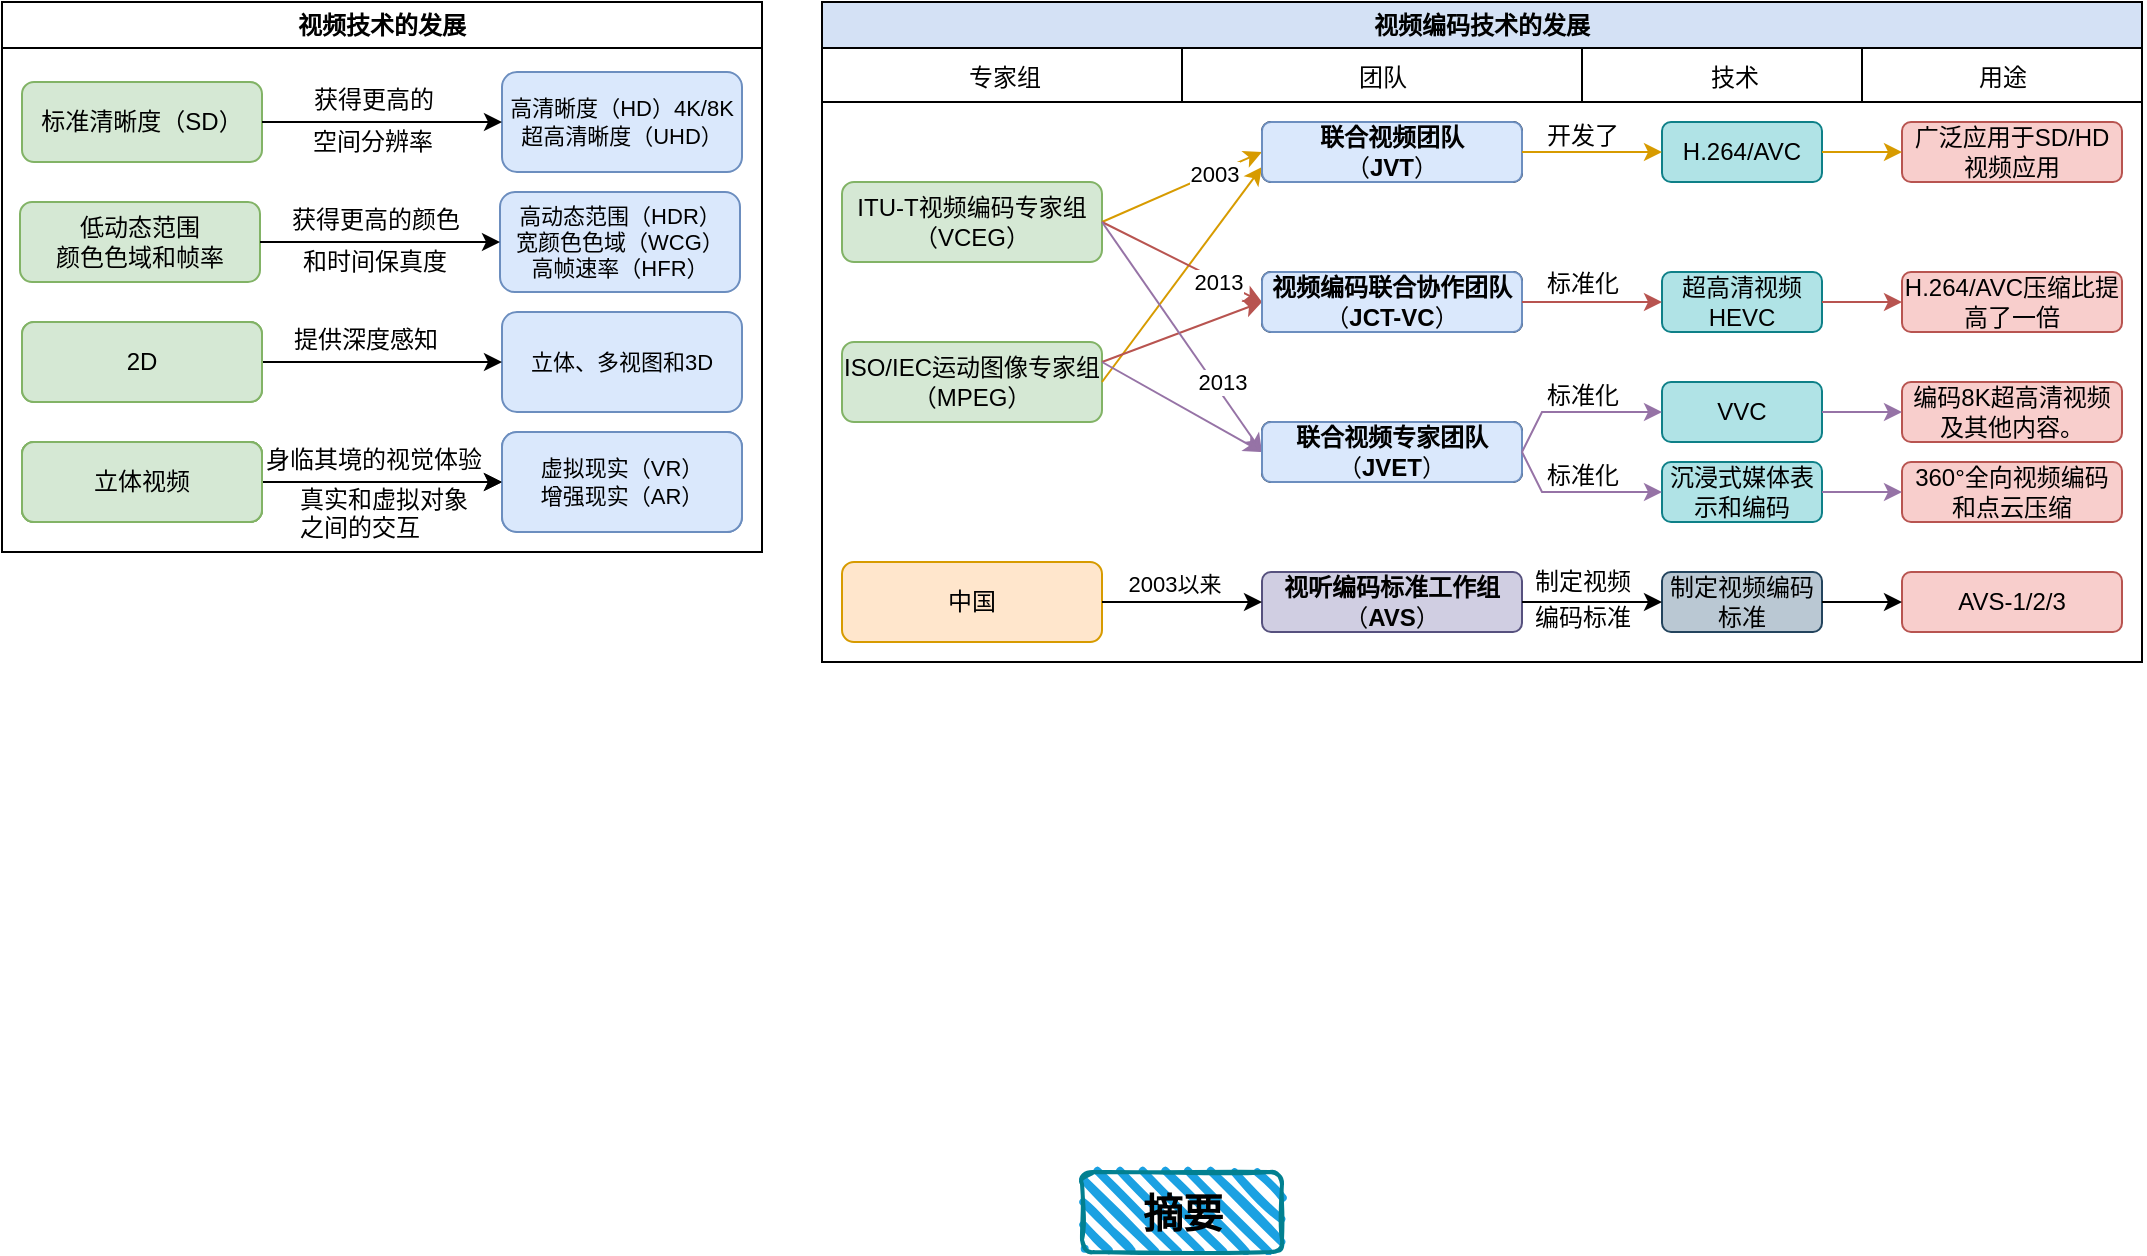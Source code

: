 <mxfile version="21.3.2" type="github">
  <diagram id="prtHgNgQTEPvFCAcTncT" name="Page-1">
    <mxGraphModel dx="1366" dy="686" grid="1" gridSize="10" guides="1" tooltips="1" connect="1" arrows="1" fold="1" page="1" pageScale="1" pageWidth="827" pageHeight="1169" math="0" shadow="0">
      <root>
        <mxCell id="0" />
        <mxCell id="1" parent="0" />
        <mxCell id="baFeBOjSdmcQ-kn_FKqw-48" value="" style="group" vertex="1" connectable="0" parent="1">
          <mxGeometry width="380" height="275" as="geometry" />
        </mxCell>
        <mxCell id="baFeBOjSdmcQ-kn_FKqw-1" value="&lt;div data-docx-has-block-data=&quot;false&quot; data-page-id=&quot;ZyfDdDNA1oiCd8xGL1PcbjAHnAd&quot;&gt;&lt;div class=&quot;old-record-id-doxcnUQFLZUZGxBsSNBJRR1kxmh&quot; style=&quot;&quot;&gt;标准清晰度（SD）&lt;/div&gt;&lt;/div&gt;" style="rounded=1;whiteSpace=wrap;html=1;fillColor=#d5e8d4;strokeColor=#82b366;" vertex="1" parent="baFeBOjSdmcQ-kn_FKqw-48">
          <mxGeometry x="10" y="40" width="120" height="40" as="geometry" />
        </mxCell>
        <mxCell id="baFeBOjSdmcQ-kn_FKqw-3" value="&lt;div data-docx-has-block-data=&quot;false&quot; data-page-id=&quot;ZyfDdDNA1oiCd8xGL1PcbjAHnAd&quot;&gt;&lt;div class=&quot;old-record-id-doxcnUQFLZUZGxBsSNBJRR1kxmh&quot; style=&quot;&quot;&gt;&lt;div style=&quot;font-size: 11px;&quot; data-docx-has-block-data=&quot;false&quot; data-page-id=&quot;ZyfDdDNA1oiCd8xGL1PcbjAHnAd&quot;&gt;&lt;div class=&quot;old-record-id-doxcnUQFLZUZGxBsSNBJRR1kxmh&quot; style=&quot;font-size: 11px;&quot;&gt;&lt;span style=&quot;font-size: 11px;&quot;&gt;高清晰度&lt;/span&gt;（&lt;span style=&quot;font-size: 11px;&quot;&gt;HD&lt;/span&gt;）&lt;span style=&quot;background-color: initial; border-color: var(--border-color); font-size: 11px;&quot;&gt;4K/8K超高清晰度&lt;/span&gt;（&lt;span style=&quot;background-color: initial; border-color: var(--border-color); font-size: 11px;&quot;&gt;UHD&lt;/span&gt;&lt;span style=&quot;background-color: initial; font-size: 11px;&quot;&gt;）&lt;/span&gt;&lt;/div&gt;&lt;/div&gt;&lt;/div&gt;&lt;/div&gt;" style="rounded=1;whiteSpace=wrap;html=1;fillColor=#dae8fc;strokeColor=#6c8ebf;" vertex="1" parent="baFeBOjSdmcQ-kn_FKqw-48">
          <mxGeometry x="250" y="35" width="120" height="50" as="geometry" />
        </mxCell>
        <mxCell id="baFeBOjSdmcQ-kn_FKqw-6" value="" style="endArrow=classic;html=1;rounded=0;exitX=1;exitY=0.5;exitDx=0;exitDy=0;entryX=0;entryY=0.5;entryDx=0;entryDy=0;" edge="1" parent="baFeBOjSdmcQ-kn_FKqw-48" source="baFeBOjSdmcQ-kn_FKqw-1" target="baFeBOjSdmcQ-kn_FKqw-3">
          <mxGeometry width="50" height="50" relative="1" as="geometry">
            <mxPoint x="210" y="90" as="sourcePoint" />
            <mxPoint x="260" y="40" as="targetPoint" />
            <Array as="points" />
          </mxGeometry>
        </mxCell>
        <mxCell id="baFeBOjSdmcQ-kn_FKqw-9" value="获得更高的" style="text;whiteSpace=wrap;html=1;" vertex="1" parent="baFeBOjSdmcQ-kn_FKqw-48">
          <mxGeometry x="154" y="35" width="70" height="25" as="geometry" />
        </mxCell>
        <mxCell id="baFeBOjSdmcQ-kn_FKqw-10" value="&lt;div data-docx-has-block-data=&quot;false&quot; data-page-id=&quot;ZyfDdDNA1oiCd8xGL1PcbjAHnAd&quot;&gt;&lt;div class=&quot;old-record-id-doxcnUQFLZUZGxBsSNBJRR1kxmh&quot; style=&quot;&quot;&gt;&lt;div data-docx-has-block-data=&quot;false&quot; data-page-id=&quot;ZyfDdDNA1oiCd8xGL1PcbjAHnAd&quot;&gt;&lt;div class=&quot;old-record-id-doxcnUQFLZUZGxBsSNBJRR1kxmh&quot; style=&quot;&quot;&gt;低动态范围&lt;/div&gt;&lt;div class=&quot;old-record-id-doxcnUQFLZUZGxBsSNBJRR1kxmh&quot; style=&quot;&quot;&gt;颜色色域和帧率&lt;/div&gt;&lt;/div&gt;&lt;/div&gt;&lt;/div&gt;" style="rounded=1;whiteSpace=wrap;html=1;fillColor=#d5e8d4;strokeColor=#82b366;" vertex="1" parent="baFeBOjSdmcQ-kn_FKqw-48">
          <mxGeometry x="9" y="100" width="120" height="40" as="geometry" />
        </mxCell>
        <mxCell id="baFeBOjSdmcQ-kn_FKqw-11" value="&lt;div data-docx-has-block-data=&quot;false&quot; data-page-id=&quot;ZyfDdDNA1oiCd8xGL1PcbjAHnAd&quot;&gt;&lt;div class=&quot;old-record-id-doxcnUQFLZUZGxBsSNBJRR1kxmh&quot; style=&quot;&quot;&gt;&lt;div data-docx-has-block-data=&quot;false&quot; data-page-id=&quot;ZyfDdDNA1oiCd8xGL1PcbjAHnAd&quot;&gt;&lt;div class=&quot;old-record-id-doxcnUQFLZUZGxBsSNBJRR1kxmh&quot; style=&quot;&quot;&gt;2D&lt;/div&gt;&lt;/div&gt;&lt;/div&gt;&lt;/div&gt;" style="rounded=1;whiteSpace=wrap;html=1;fillColor=#d5e8d4;strokeColor=#82b366;" vertex="1" parent="baFeBOjSdmcQ-kn_FKqw-48">
          <mxGeometry x="10" y="160" width="120" height="40" as="geometry" />
        </mxCell>
        <mxCell id="baFeBOjSdmcQ-kn_FKqw-12" value="&lt;div data-docx-has-block-data=&quot;false&quot; data-page-id=&quot;ZyfDdDNA1oiCd8xGL1PcbjAHnAd&quot;&gt;&lt;div class=&quot;old-record-id-doxcnUQFLZUZGxBsSNBJRR1kxmh&quot; style=&quot;&quot;&gt;&lt;div data-docx-has-block-data=&quot;false&quot; data-page-id=&quot;ZyfDdDNA1oiCd8xGL1PcbjAHnAd&quot;&gt;&lt;div class=&quot;old-record-id-doxcnUQFLZUZGxBsSNBJRR1kxmh&quot; style=&quot;&quot;&gt;立体视频&lt;/div&gt;&lt;/div&gt;&lt;/div&gt;&lt;/div&gt;" style="rounded=1;whiteSpace=wrap;html=1;fillColor=#d5e8d4;strokeColor=#82b366;" vertex="1" parent="baFeBOjSdmcQ-kn_FKqw-48">
          <mxGeometry x="10" y="220" width="120" height="40" as="geometry" />
        </mxCell>
        <mxCell id="baFeBOjSdmcQ-kn_FKqw-14" value="&lt;div data-docx-has-block-data=&quot;false&quot; data-page-id=&quot;ZyfDdDNA1oiCd8xGL1PcbjAHnAd&quot;&gt;&lt;div class=&quot;old-record-id-doxcnUQFLZUZGxBsSNBJRR1kxmh&quot; style=&quot;&quot;&gt;&lt;div style=&quot;font-size: 11px;&quot; data-docx-has-block-data=&quot;false&quot; data-page-id=&quot;ZyfDdDNA1oiCd8xGL1PcbjAHnAd&quot;&gt;&lt;div class=&quot;old-record-id-doxcnUQFLZUZGxBsSNBJRR1kxmh&quot; style=&quot;font-size: 11px;&quot;&gt;&lt;div class=&quot;old-record-id-doxcnUQFLZUZGxBsSNBJRR1kxmh&quot;&gt;高动态范围（HDR）&lt;/div&gt;&lt;div class=&quot;old-record-id-doxcnUQFLZUZGxBsSNBJRR1kxmh&quot;&gt;宽颜色色域（WCG）&lt;/div&gt;&lt;div class=&quot;old-record-id-doxcnUQFLZUZGxBsSNBJRR1kxmh&quot;&gt;高帧速率（HFR）&lt;/div&gt;&lt;/div&gt;&lt;/div&gt;&lt;/div&gt;&lt;/div&gt;" style="rounded=1;whiteSpace=wrap;html=1;fillColor=#dae8fc;strokeColor=#6c8ebf;" vertex="1" parent="baFeBOjSdmcQ-kn_FKqw-48">
          <mxGeometry x="249" y="95" width="120" height="50" as="geometry" />
        </mxCell>
        <mxCell id="baFeBOjSdmcQ-kn_FKqw-16" value="" style="endArrow=classic;html=1;rounded=0;exitX=1;exitY=0.5;exitDx=0;exitDy=0;entryX=0;entryY=0.5;entryDx=0;entryDy=0;" edge="1" parent="baFeBOjSdmcQ-kn_FKqw-48" source="baFeBOjSdmcQ-kn_FKqw-10" target="baFeBOjSdmcQ-kn_FKqw-14">
          <mxGeometry width="50" height="50" relative="1" as="geometry">
            <mxPoint x="309" y="220" as="sourcePoint" />
            <mxPoint x="359" y="170" as="targetPoint" />
          </mxGeometry>
        </mxCell>
        <mxCell id="baFeBOjSdmcQ-kn_FKqw-17" value="&lt;div data-docx-has-block-data=&quot;false&quot; data-page-id=&quot;ZyfDdDNA1oiCd8xGL1PcbjAHnAd&quot;&gt;&lt;div class=&quot;old-record-id-doxcnUQFLZUZGxBsSNBJRR1kxmh&quot; style=&quot;&quot;&gt;&lt;div style=&quot;font-size: 11px;&quot; data-docx-has-block-data=&quot;false&quot; data-page-id=&quot;ZyfDdDNA1oiCd8xGL1PcbjAHnAd&quot;&gt;&lt;div class=&quot;old-record-id-doxcnUQFLZUZGxBsSNBJRR1kxmh&quot; style=&quot;font-size: 11px;&quot;&gt;&lt;div class=&quot;old-record-id-doxcnUQFLZUZGxBsSNBJRR1kxmh&quot;&gt;&lt;div data-docx-has-block-data=&quot;false&quot; data-page-id=&quot;ZyfDdDNA1oiCd8xGL1PcbjAHnAd&quot;&gt;&lt;div class=&quot;old-record-id-doxcnUQFLZUZGxBsSNBJRR1kxmh&quot; style=&quot;&quot;&gt;立体、多视图和3D&lt;/div&gt;&lt;/div&gt;&lt;/div&gt;&lt;/div&gt;&lt;/div&gt;&lt;/div&gt;&lt;/div&gt;" style="rounded=1;whiteSpace=wrap;html=1;fillColor=#dae8fc;strokeColor=#6c8ebf;" vertex="1" parent="baFeBOjSdmcQ-kn_FKqw-48">
          <mxGeometry x="250" y="155" width="120" height="50" as="geometry" />
        </mxCell>
        <mxCell id="baFeBOjSdmcQ-kn_FKqw-18" value="获得更高的颜色&lt;br&gt;" style="text;whiteSpace=wrap;html=1;" vertex="1" parent="baFeBOjSdmcQ-kn_FKqw-48">
          <mxGeometry x="143" y="95" width="86" height="20" as="geometry" />
        </mxCell>
        <mxCell id="baFeBOjSdmcQ-kn_FKqw-19" value="" style="endArrow=classic;html=1;rounded=0;exitX=1;exitY=0.5;exitDx=0;exitDy=0;" edge="1" parent="baFeBOjSdmcQ-kn_FKqw-48" source="baFeBOjSdmcQ-kn_FKqw-11" target="baFeBOjSdmcQ-kn_FKqw-17">
          <mxGeometry width="50" height="50" relative="1" as="geometry">
            <mxPoint x="310" y="160" as="sourcePoint" />
            <mxPoint x="360" y="110" as="targetPoint" />
          </mxGeometry>
        </mxCell>
        <mxCell id="baFeBOjSdmcQ-kn_FKqw-21" value="提供深度感知" style="text;whiteSpace=wrap;html=1;" vertex="1" parent="baFeBOjSdmcQ-kn_FKqw-48">
          <mxGeometry x="144" y="155" width="110" height="40" as="geometry" />
        </mxCell>
        <mxCell id="baFeBOjSdmcQ-kn_FKqw-23" value="&lt;div data-docx-has-block-data=&quot;false&quot; data-page-id=&quot;ZyfDdDNA1oiCd8xGL1PcbjAHnAd&quot;&gt;&lt;div class=&quot;old-record-id-doxcnUQFLZUZGxBsSNBJRR1kxmh&quot; style=&quot;&quot;&gt;&lt;div style=&quot;font-size: 11px;&quot; data-docx-has-block-data=&quot;false&quot; data-page-id=&quot;ZyfDdDNA1oiCd8xGL1PcbjAHnAd&quot;&gt;&lt;div class=&quot;old-record-id-doxcnUQFLZUZGxBsSNBJRR1kxmh&quot; style=&quot;font-size: 11px;&quot;&gt;&lt;div class=&quot;old-record-id-doxcnUQFLZUZGxBsSNBJRR1kxmh&quot;&gt;&lt;div data-docx-has-block-data=&quot;false&quot; data-page-id=&quot;ZyfDdDNA1oiCd8xGL1PcbjAHnAd&quot;&gt;&lt;div class=&quot;old-record-id-doxcnUQFLZUZGxBsSNBJRR1kxmh&quot; style=&quot;&quot;&gt;&lt;div data-docx-has-block-data=&quot;false&quot; data-page-id=&quot;ZyfDdDNA1oiCd8xGL1PcbjAHnAd&quot;&gt;&lt;div class=&quot;old-record-id-doxcnUQFLZUZGxBsSNBJRR1kxmh&quot; style=&quot;&quot;&gt;虚拟现实（VR）&lt;/div&gt;&lt;div class=&quot;old-record-id-doxcnUQFLZUZGxBsSNBJRR1kxmh&quot; style=&quot;&quot;&gt;增强现实（AR）&lt;/div&gt;&lt;/div&gt;&lt;/div&gt;&lt;/div&gt;&lt;/div&gt;&lt;/div&gt;&lt;/div&gt;&lt;/div&gt;&lt;/div&gt;" style="rounded=1;whiteSpace=wrap;html=1;fillColor=#dae8fc;strokeColor=#6c8ebf;" vertex="1" parent="baFeBOjSdmcQ-kn_FKqw-48">
          <mxGeometry x="250" y="215" width="120" height="50" as="geometry" />
        </mxCell>
        <mxCell id="baFeBOjSdmcQ-kn_FKqw-24" value="" style="endArrow=classic;html=1;rounded=0;exitX=1;exitY=0.5;exitDx=0;exitDy=0;" edge="1" parent="baFeBOjSdmcQ-kn_FKqw-48" source="baFeBOjSdmcQ-kn_FKqw-12">
          <mxGeometry width="50" height="50" relative="1" as="geometry">
            <mxPoint x="300" y="140" as="sourcePoint" />
            <mxPoint x="250" y="240" as="targetPoint" />
          </mxGeometry>
        </mxCell>
        <mxCell id="baFeBOjSdmcQ-kn_FKqw-26" value="身临其境的视觉体验" style="text;whiteSpace=wrap;html=1;" vertex="1" parent="baFeBOjSdmcQ-kn_FKqw-48">
          <mxGeometry x="130" y="215" width="110" height="20" as="geometry" />
        </mxCell>
        <mxCell id="baFeBOjSdmcQ-kn_FKqw-29" value="真实和虚拟对象&lt;br&gt;之间的交互" style="text;whiteSpace=wrap;html=1;" vertex="1" parent="baFeBOjSdmcQ-kn_FKqw-48">
          <mxGeometry x="147" y="235" width="96" height="40" as="geometry" />
        </mxCell>
        <mxCell id="baFeBOjSdmcQ-kn_FKqw-32" value="空间分辨率" style="text;html=1;align=center;verticalAlign=middle;resizable=0;points=[];autosize=1;strokeColor=none;fillColor=none;" vertex="1" parent="baFeBOjSdmcQ-kn_FKqw-48">
          <mxGeometry x="145" y="55" width="80" height="30" as="geometry" />
        </mxCell>
        <mxCell id="baFeBOjSdmcQ-kn_FKqw-34" value="和时间保真度" style="text;html=1;align=center;verticalAlign=middle;resizable=0;points=[];autosize=1;strokeColor=none;fillColor=none;" vertex="1" parent="baFeBOjSdmcQ-kn_FKqw-48">
          <mxGeometry x="136" y="115" width="100" height="30" as="geometry" />
        </mxCell>
        <mxCell id="baFeBOjSdmcQ-kn_FKqw-36" value="&lt;div data-docx-has-block-data=&quot;false&quot; data-page-id=&quot;ZyfDdDNA1oiCd8xGL1PcbjAHnAd&quot;&gt;&lt;div class=&quot;old-record-id-doxcnUQFLZUZGxBsSNBJRR1kxmh&quot; style=&quot;&quot;&gt;&lt;div data-docx-has-block-data=&quot;false&quot; data-page-id=&quot;ZyfDdDNA1oiCd8xGL1PcbjAHnAd&quot;&gt;&lt;div class=&quot;old-record-id-doxcnUQFLZUZGxBsSNBJRR1kxmh&quot; style=&quot;&quot;&gt;立体视频&lt;/div&gt;&lt;/div&gt;&lt;/div&gt;&lt;/div&gt;" style="rounded=1;whiteSpace=wrap;html=1;fillColor=#d5e8d4;strokeColor=#82b366;" vertex="1" parent="baFeBOjSdmcQ-kn_FKqw-48">
          <mxGeometry x="10" y="220" width="120" height="40" as="geometry" />
        </mxCell>
        <mxCell id="baFeBOjSdmcQ-kn_FKqw-37" value="&lt;div data-docx-has-block-data=&quot;false&quot; data-page-id=&quot;ZyfDdDNA1oiCd8xGL1PcbjAHnAd&quot;&gt;&lt;div class=&quot;old-record-id-doxcnUQFLZUZGxBsSNBJRR1kxmh&quot; style=&quot;&quot;&gt;&lt;div data-docx-has-block-data=&quot;false&quot; data-page-id=&quot;ZyfDdDNA1oiCd8xGL1PcbjAHnAd&quot;&gt;&lt;div class=&quot;old-record-id-doxcnUQFLZUZGxBsSNBJRR1kxmh&quot; style=&quot;&quot;&gt;2D&lt;/div&gt;&lt;/div&gt;&lt;/div&gt;&lt;/div&gt;" style="rounded=1;whiteSpace=wrap;html=1;fillColor=#d5e8d4;strokeColor=#82b366;" vertex="1" parent="baFeBOjSdmcQ-kn_FKqw-48">
          <mxGeometry x="10" y="160" width="120" height="40" as="geometry" />
        </mxCell>
        <mxCell id="baFeBOjSdmcQ-kn_FKqw-38" value="&lt;div data-docx-has-block-data=&quot;false&quot; data-page-id=&quot;ZyfDdDNA1oiCd8xGL1PcbjAHnAd&quot;&gt;&lt;div class=&quot;old-record-id-doxcnUQFLZUZGxBsSNBJRR1kxmh&quot; style=&quot;&quot;&gt;&lt;div data-docx-has-block-data=&quot;false&quot; data-page-id=&quot;ZyfDdDNA1oiCd8xGL1PcbjAHnAd&quot;&gt;&lt;div class=&quot;old-record-id-doxcnUQFLZUZGxBsSNBJRR1kxmh&quot; style=&quot;&quot;&gt;立体视频&lt;/div&gt;&lt;/div&gt;&lt;/div&gt;&lt;/div&gt;" style="rounded=1;whiteSpace=wrap;html=1;fillColor=#d5e8d4;strokeColor=#82b366;" vertex="1" parent="baFeBOjSdmcQ-kn_FKqw-48">
          <mxGeometry x="10" y="220" width="120" height="40" as="geometry" />
        </mxCell>
        <mxCell id="baFeBOjSdmcQ-kn_FKqw-40" value="&lt;div data-docx-has-block-data=&quot;false&quot; data-page-id=&quot;ZyfDdDNA1oiCd8xGL1PcbjAHnAd&quot;&gt;&lt;div class=&quot;old-record-id-doxcnUQFLZUZGxBsSNBJRR1kxmh&quot; style=&quot;&quot;&gt;&lt;div style=&quot;font-size: 11px;&quot; data-docx-has-block-data=&quot;false&quot; data-page-id=&quot;ZyfDdDNA1oiCd8xGL1PcbjAHnAd&quot;&gt;&lt;div class=&quot;old-record-id-doxcnUQFLZUZGxBsSNBJRR1kxmh&quot; style=&quot;font-size: 11px;&quot;&gt;&lt;div class=&quot;old-record-id-doxcnUQFLZUZGxBsSNBJRR1kxmh&quot;&gt;&lt;div data-docx-has-block-data=&quot;false&quot; data-page-id=&quot;ZyfDdDNA1oiCd8xGL1PcbjAHnAd&quot;&gt;&lt;div class=&quot;old-record-id-doxcnUQFLZUZGxBsSNBJRR1kxmh&quot; style=&quot;&quot;&gt;&lt;div data-docx-has-block-data=&quot;false&quot; data-page-id=&quot;ZyfDdDNA1oiCd8xGL1PcbjAHnAd&quot;&gt;&lt;div class=&quot;old-record-id-doxcnUQFLZUZGxBsSNBJRR1kxmh&quot; style=&quot;&quot;&gt;虚拟现实（VR）&lt;/div&gt;&lt;div class=&quot;old-record-id-doxcnUQFLZUZGxBsSNBJRR1kxmh&quot; style=&quot;&quot;&gt;增强现实（AR）&lt;/div&gt;&lt;/div&gt;&lt;/div&gt;&lt;/div&gt;&lt;/div&gt;&lt;/div&gt;&lt;/div&gt;&lt;/div&gt;&lt;/div&gt;" style="rounded=1;whiteSpace=wrap;html=1;fillColor=#dae8fc;strokeColor=#6c8ebf;" vertex="1" parent="baFeBOjSdmcQ-kn_FKqw-48">
          <mxGeometry x="250" y="215" width="120" height="50" as="geometry" />
        </mxCell>
        <mxCell id="baFeBOjSdmcQ-kn_FKqw-41" value="" style="endArrow=classic;html=1;rounded=0;exitX=1;exitY=0.5;exitDx=0;exitDy=0;" edge="1" source="baFeBOjSdmcQ-kn_FKqw-38" parent="baFeBOjSdmcQ-kn_FKqw-48">
          <mxGeometry width="50" height="50" relative="1" as="geometry">
            <mxPoint x="300" y="140" as="sourcePoint" />
            <mxPoint x="250" y="240" as="targetPoint" />
          </mxGeometry>
        </mxCell>
        <mxCell id="baFeBOjSdmcQ-kn_FKqw-44" value="&lt;div data-docx-has-block-data=&quot;false&quot; data-page-id=&quot;ZyfDdDNA1oiCd8xGL1PcbjAHnAd&quot;&gt;&lt;div class=&quot;old-record-id-doxcnUQFLZUZGxBsSNBJRR1kxmh&quot; style=&quot;&quot;&gt;&lt;div data-docx-has-block-data=&quot;false&quot; data-page-id=&quot;ZyfDdDNA1oiCd8xGL1PcbjAHnAd&quot;&gt;&lt;div class=&quot;old-record-id-doxcnUQFLZUZGxBsSNBJRR1kxmh&quot; style=&quot;&quot;&gt;立体视频&lt;/div&gt;&lt;/div&gt;&lt;/div&gt;&lt;/div&gt;" style="rounded=1;whiteSpace=wrap;html=1;fillColor=#d5e8d4;strokeColor=#82b366;" vertex="1" parent="baFeBOjSdmcQ-kn_FKqw-48">
          <mxGeometry x="10" y="220" width="120" height="40" as="geometry" />
        </mxCell>
        <mxCell id="baFeBOjSdmcQ-kn_FKqw-47" value="视频技术的发展" style="swimlane;whiteSpace=wrap;html=1;" vertex="1" parent="baFeBOjSdmcQ-kn_FKqw-48">
          <mxGeometry width="380" height="275" as="geometry" />
        </mxCell>
        <mxCell id="baFeBOjSdmcQ-kn_FKqw-142" value="" style="rounded=1;whiteSpace=wrap;html=1;strokeWidth=2;fillWeight=4;hachureGap=8;hachureAngle=45;fillColor=#1ba1e2;sketch=1;strokeColor=#028090;fontColor=#E4FDE1;" vertex="1" parent="1">
          <mxGeometry x="540" y="585" width="100" height="40" as="geometry" />
        </mxCell>
        <mxCell id="baFeBOjSdmcQ-kn_FKqw-131" value="" style="group" vertex="1" connectable="0" parent="1">
          <mxGeometry x="410" width="660" height="330" as="geometry" />
        </mxCell>
        <mxCell id="baFeBOjSdmcQ-kn_FKqw-52" value="视频编码技术的发展" style="swimlane;whiteSpace=wrap;html=1;startSize=23;fillColor=#D4E1F5;" vertex="1" parent="baFeBOjSdmcQ-kn_FKqw-131">
          <mxGeometry width="660" height="330" as="geometry" />
        </mxCell>
        <mxCell id="baFeBOjSdmcQ-kn_FKqw-117" value="" style="endArrow=none;html=1;rounded=0;strokeColor=#000000;fontColor=#E4FDE1;fillColor=#F45B69;" edge="1" parent="baFeBOjSdmcQ-kn_FKqw-52">
          <mxGeometry width="50" height="50" relative="1" as="geometry">
            <mxPoint y="50" as="sourcePoint" />
            <mxPoint x="660" y="50" as="targetPoint" />
            <Array as="points">
              <mxPoint x="330" y="50" />
            </Array>
          </mxGeometry>
        </mxCell>
        <mxCell id="baFeBOjSdmcQ-kn_FKqw-120" value="" style="endArrow=none;html=1;strokeWidth=1;rounded=0;strokeColor=#000000;fontColor=#E4FDE1;fillColor=#F45B69;" edge="1" parent="baFeBOjSdmcQ-kn_FKqw-52">
          <mxGeometry width="50" height="50" relative="1" as="geometry">
            <mxPoint x="380" y="50" as="sourcePoint" />
            <mxPoint x="380" y="23" as="targetPoint" />
            <Array as="points" />
          </mxGeometry>
        </mxCell>
        <mxCell id="baFeBOjSdmcQ-kn_FKqw-121" value="" style="endArrow=none;html=1;strokeWidth=1;rounded=0;strokeColor=#000000;fontColor=#E4FDE1;fillColor=#F45B69;" edge="1" parent="baFeBOjSdmcQ-kn_FKqw-52">
          <mxGeometry width="50" height="50" relative="1" as="geometry">
            <mxPoint x="520" y="50" as="sourcePoint" />
            <mxPoint x="520" y="23" as="targetPoint" />
          </mxGeometry>
        </mxCell>
        <mxCell id="baFeBOjSdmcQ-kn_FKqw-123" value="&lt;font color=&quot;#000000&quot;&gt;专家组&lt;/font&gt;" style="text;html=1;align=center;verticalAlign=middle;resizable=0;points=[];autosize=1;strokeColor=none;fillColor=none;fontColor=#E4FDE1;" vertex="1" parent="baFeBOjSdmcQ-kn_FKqw-52">
          <mxGeometry x="61" y="23" width="60" height="30" as="geometry" />
        </mxCell>
        <mxCell id="baFeBOjSdmcQ-kn_FKqw-126" value="&lt;font color=&quot;#000000&quot;&gt;团队&lt;/font&gt;" style="text;html=1;align=center;verticalAlign=middle;resizable=0;points=[];autosize=1;strokeColor=none;fillColor=none;fontColor=#E4FDE1;" vertex="1" parent="baFeBOjSdmcQ-kn_FKqw-52">
          <mxGeometry x="255" y="23" width="50" height="30" as="geometry" />
        </mxCell>
        <mxCell id="baFeBOjSdmcQ-kn_FKqw-127" value="&lt;font color=&quot;#000000&quot;&gt;用途&lt;/font&gt;" style="text;html=1;align=center;verticalAlign=middle;resizable=0;points=[];autosize=1;strokeColor=none;fillColor=none;fontColor=#E4FDE1;" vertex="1" parent="baFeBOjSdmcQ-kn_FKqw-52">
          <mxGeometry x="565" y="23" width="50" height="30" as="geometry" />
        </mxCell>
        <mxCell id="baFeBOjSdmcQ-kn_FKqw-128" value="&lt;font color=&quot;#000000&quot;&gt;技术&lt;/font&gt;" style="text;html=1;align=center;verticalAlign=middle;resizable=0;points=[];autosize=1;strokeColor=none;fillColor=none;fontColor=#E4FDE1;" vertex="1" parent="baFeBOjSdmcQ-kn_FKqw-52">
          <mxGeometry x="431" y="23" width="50" height="30" as="geometry" />
        </mxCell>
        <mxCell id="baFeBOjSdmcQ-kn_FKqw-54" value="&lt;div data-docx-has-block-data=&quot;false&quot; data-page-id=&quot;ZyfDdDNA1oiCd8xGL1PcbjAHnAd&quot;&gt;&lt;div data-docx-has-block-data=&quot;false&quot; data-page-id=&quot;ZyfDdDNA1oiCd8xGL1PcbjAHnAd&quot;&gt;&lt;div class=&quot;old-record-id-doxcn58XZlYNkXSbOZ7qs0TuGAe&quot; style=&quot;&quot;&gt;&lt;div data-docx-has-block-data=&quot;false&quot; data-page-id=&quot;ZyfDdDNA1oiCd8xGL1PcbjAHnAd&quot;&gt;&lt;div class=&quot;old-record-id-doxcn58XZlYNkXSbOZ7qs0TuGAe&quot; style=&quot;&quot;&gt;ISO/IEC运动图像专家组（MPEG）&lt;/div&gt;&lt;/div&gt;&lt;/div&gt;&lt;/div&gt;&lt;/div&gt;" style="rounded=1;whiteSpace=wrap;html=1;fillColor=#d5e8d4;strokeColor=#82b366;" vertex="1" parent="baFeBOjSdmcQ-kn_FKqw-131">
          <mxGeometry x="10" y="170" width="130" height="40" as="geometry" />
        </mxCell>
        <mxCell id="baFeBOjSdmcQ-kn_FKqw-55" style="edgeStyle=orthogonalEdgeStyle;rounded=0;orthogonalLoop=1;jettySize=auto;html=1;exitX=0.5;exitY=1;exitDx=0;exitDy=0;" edge="1" parent="baFeBOjSdmcQ-kn_FKqw-131" source="baFeBOjSdmcQ-kn_FKqw-54" target="baFeBOjSdmcQ-kn_FKqw-54">
          <mxGeometry relative="1" as="geometry" />
        </mxCell>
        <mxCell id="baFeBOjSdmcQ-kn_FKqw-56" value="&lt;div data-docx-has-block-data=&quot;false&quot; data-page-id=&quot;ZyfDdDNA1oiCd8xGL1PcbjAHnAd&quot;&gt;&lt;div data-docx-has-block-data=&quot;false&quot; data-page-id=&quot;ZyfDdDNA1oiCd8xGL1PcbjAHnAd&quot;&gt;&lt;div class=&quot;old-record-id-doxcn58XZlYNkXSbOZ7qs0TuGAe&quot; style=&quot;&quot;&gt;ITU-T&lt;span style=&quot;background-color: initial;&quot;&gt;视频编码专家组&lt;/span&gt;&lt;/div&gt;&lt;/div&gt;&lt;div class=&quot;old-record-id-doxcn58XZlYNkXSbOZ7qs0TuGAe&quot; style=&quot;&quot;&gt;（VCEG）&lt;/div&gt;&lt;/div&gt;" style="rounded=1;whiteSpace=wrap;html=1;fillColor=#d5e8d4;strokeColor=#82b366;" vertex="1" parent="baFeBOjSdmcQ-kn_FKqw-131">
          <mxGeometry x="10" y="90" width="130" height="40" as="geometry" />
        </mxCell>
        <mxCell id="baFeBOjSdmcQ-kn_FKqw-60" value="&lt;div style=&quot;border-color: var(--border-color);&quot; data-docx-has-block-data=&quot;false&quot; data-page-id=&quot;ZyfDdDNA1oiCd8xGL1PcbjAHnAd&quot;&gt;&lt;div style=&quot;border-color: var(--border-color);&quot; class=&quot;old-record-id-doxcn58XZlYNkXSbOZ7qs0TuGAe&quot;&gt;&lt;strong style=&quot;border-color: var(--border-color);&quot;&gt;联合视频团队&lt;/strong&gt;&lt;/div&gt;&lt;div style=&quot;border-color: var(--border-color);&quot; class=&quot;old-record-id-doxcn58XZlYNkXSbOZ7qs0TuGAe&quot;&gt;（&lt;strong style=&quot;border-color: var(--border-color);&quot;&gt;JVT&lt;/strong&gt;）&lt;/div&gt;&lt;/div&gt;" style="rounded=1;whiteSpace=wrap;html=1;" vertex="1" parent="baFeBOjSdmcQ-kn_FKqw-131">
          <mxGeometry x="220" y="60" width="130" height="30" as="geometry" />
        </mxCell>
        <mxCell id="baFeBOjSdmcQ-kn_FKqw-61" value="&lt;div style=&quot;border-color: var(--border-color);&quot; data-docx-has-block-data=&quot;false&quot; data-page-id=&quot;ZyfDdDNA1oiCd8xGL1PcbjAHnAd&quot;&gt;&lt;div style=&quot;border-color: var(--border-color);&quot; class=&quot;old-record-id-doxcn58XZlYNkXSbOZ7qs0TuGAe&quot;&gt;&lt;div data-docx-has-block-data=&quot;false&quot; data-page-id=&quot;ZyfDdDNA1oiCd8xGL1PcbjAHnAd&quot;&gt;&lt;div class=&quot;old-record-id-doxcn58XZlYNkXSbOZ7qs0TuGAe&quot; style=&quot;&quot;&gt;&lt;strong&gt;视频编码联合协作团队&lt;/strong&gt;（&lt;strong&gt;JCT-VC&lt;/strong&gt;）&lt;/div&gt;&lt;/div&gt;&lt;/div&gt;&lt;/div&gt;" style="rounded=1;whiteSpace=wrap;html=1;" vertex="1" parent="baFeBOjSdmcQ-kn_FKqw-131">
          <mxGeometry x="220" y="135" width="130" height="30" as="geometry" />
        </mxCell>
        <mxCell id="baFeBOjSdmcQ-kn_FKqw-62" value="&lt;div style=&quot;border-color: var(--border-color);&quot; data-docx-has-block-data=&quot;false&quot; data-page-id=&quot;ZyfDdDNA1oiCd8xGL1PcbjAHnAd&quot;&gt;&lt;div style=&quot;border-color: var(--border-color);&quot; class=&quot;old-record-id-doxcn58XZlYNkXSbOZ7qs0TuGAe&quot;&gt;&lt;div data-docx-has-block-data=&quot;false&quot; data-page-id=&quot;ZyfDdDNA1oiCd8xGL1PcbjAHnAd&quot;&gt;&lt;div class=&quot;old-record-id-doxcn58XZlYNkXSbOZ7qs0TuGAe&quot; style=&quot;&quot;&gt;&lt;div data-docx-has-block-data=&quot;false&quot; data-page-id=&quot;ZyfDdDNA1oiCd8xGL1PcbjAHnAd&quot;&gt;&lt;div class=&quot;old-record-id-doxcn58XZlYNkXSbOZ7qs0TuGAe&quot; style=&quot;&quot;&gt;&lt;strong&gt;联合视频专家团队&lt;/strong&gt;（&lt;strong&gt;JVET&lt;/strong&gt;）&lt;/div&gt;&lt;/div&gt;&lt;/div&gt;&lt;/div&gt;&lt;/div&gt;&lt;/div&gt;" style="rounded=1;whiteSpace=wrap;html=1;" vertex="1" parent="baFeBOjSdmcQ-kn_FKqw-131">
          <mxGeometry x="220" y="210" width="130" height="30" as="geometry" />
        </mxCell>
        <mxCell id="baFeBOjSdmcQ-kn_FKqw-63" value="&lt;div data-docx-has-block-data=&quot;false&quot; data-page-id=&quot;ZyfDdDNA1oiCd8xGL1PcbjAHnAd&quot;&gt;&lt;div data-docx-has-block-data=&quot;false&quot; data-page-id=&quot;ZyfDdDNA1oiCd8xGL1PcbjAHnAd&quot;&gt;&lt;div class=&quot;old-record-id-doxcn58XZlYNkXSbOZ7qs0TuGAe&quot; style=&quot;&quot;&gt;&lt;div data-docx-has-block-data=&quot;false&quot; data-page-id=&quot;ZyfDdDNA1oiCd8xGL1PcbjAHnAd&quot;&gt;&lt;div class=&quot;old-record-id-doxcn58XZlYNkXSbOZ7qs0TuGAe&quot; style=&quot;&quot;&gt;中国&lt;/div&gt;&lt;/div&gt;&lt;/div&gt;&lt;/div&gt;&lt;/div&gt;" style="rounded=1;whiteSpace=wrap;html=1;fillColor=#ffe6cc;strokeColor=#d79b00;" vertex="1" parent="baFeBOjSdmcQ-kn_FKqw-131">
          <mxGeometry x="10" y="280" width="130" height="40" as="geometry" />
        </mxCell>
        <mxCell id="baFeBOjSdmcQ-kn_FKqw-64" value="&lt;div style=&quot;border-color: var(--border-color);&quot; data-docx-has-block-data=&quot;false&quot; data-page-id=&quot;ZyfDdDNA1oiCd8xGL1PcbjAHnAd&quot;&gt;&lt;div style=&quot;border-color: var(--border-color);&quot; class=&quot;old-record-id-doxcn58XZlYNkXSbOZ7qs0TuGAe&quot;&gt;&lt;div data-docx-has-block-data=&quot;false&quot; data-page-id=&quot;ZyfDdDNA1oiCd8xGL1PcbjAHnAd&quot;&gt;&lt;div class=&quot;old-record-id-doxcn58XZlYNkXSbOZ7qs0TuGAe&quot; style=&quot;&quot;&gt;&lt;div data-docx-has-block-data=&quot;false&quot; data-page-id=&quot;ZyfDdDNA1oiCd8xGL1PcbjAHnAd&quot;&gt;&lt;div class=&quot;old-record-id-doxcn58XZlYNkXSbOZ7qs0TuGAe&quot; style=&quot;&quot;&gt;&lt;div data-docx-has-block-data=&quot;false&quot; data-page-id=&quot;ZyfDdDNA1oiCd8xGL1PcbjAHnAd&quot;&gt;&lt;div class=&quot;old-record-id-doxcn58XZlYNkXSbOZ7qs0TuGAe&quot; style=&quot;&quot;&gt;&lt;strong&gt;&lt;font color=&quot;#000000&quot;&gt;视听编码标准工作组&lt;/font&gt;&lt;/strong&gt;&lt;/div&gt;&lt;div class=&quot;old-record-id-doxcn58XZlYNkXSbOZ7qs0TuGAe&quot; style=&quot;&quot;&gt;&lt;font color=&quot;#000000&quot;&gt;（&lt;strong&gt;AVS&lt;/strong&gt;）&lt;/font&gt;&lt;/div&gt;&lt;/div&gt;&lt;/div&gt;&lt;/div&gt;&lt;/div&gt;&lt;/div&gt;&lt;/div&gt;&lt;/div&gt;" style="rounded=1;whiteSpace=wrap;html=1;fillColor=#d0cee2;strokeColor=#56517e;fontColor=#ffffff;" vertex="1" parent="baFeBOjSdmcQ-kn_FKqw-131">
          <mxGeometry x="220" y="285" width="130" height="30" as="geometry" />
        </mxCell>
        <mxCell id="baFeBOjSdmcQ-kn_FKqw-65" value="" style="endArrow=classic;html=1;rounded=1;exitX=1;exitY=0.5;exitDx=0;exitDy=0;entryX=0;entryY=0.5;entryDx=0;entryDy=0;fillColor=#ffe6cc;strokeColor=#d79b00;" edge="1" parent="baFeBOjSdmcQ-kn_FKqw-131" source="baFeBOjSdmcQ-kn_FKqw-56" target="baFeBOjSdmcQ-kn_FKqw-60">
          <mxGeometry width="50" height="50" relative="1" as="geometry">
            <mxPoint x="200" y="220" as="sourcePoint" />
            <mxPoint x="250" y="170" as="targetPoint" />
          </mxGeometry>
        </mxCell>
        <mxCell id="baFeBOjSdmcQ-kn_FKqw-66" value="2003" style="edgeLabel;html=1;align=center;verticalAlign=middle;resizable=0;points=[];" vertex="1" connectable="0" parent="baFeBOjSdmcQ-kn_FKqw-65">
          <mxGeometry x="0.381" y="-1" relative="1" as="geometry">
            <mxPoint y="-1" as="offset" />
          </mxGeometry>
        </mxCell>
        <mxCell id="baFeBOjSdmcQ-kn_FKqw-67" value="" style="endArrow=classic;html=1;rounded=1;exitX=1;exitY=0.5;exitDx=0;exitDy=0;entryX=0;entryY=0.75;entryDx=0;entryDy=0;strokeColor=#d79b00;fillColor=#ffe6cc;" edge="1" parent="baFeBOjSdmcQ-kn_FKqw-131" source="baFeBOjSdmcQ-kn_FKqw-54" target="baFeBOjSdmcQ-kn_FKqw-60">
          <mxGeometry width="50" height="50" relative="1" as="geometry">
            <mxPoint x="200" y="220" as="sourcePoint" />
            <mxPoint x="250" y="170" as="targetPoint" />
          </mxGeometry>
        </mxCell>
        <mxCell id="baFeBOjSdmcQ-kn_FKqw-69" value="" style="endArrow=classic;html=1;rounded=0;exitX=1;exitY=0.5;exitDx=0;exitDy=0;entryX=0;entryY=0.5;entryDx=0;entryDy=0;fillColor=#f8cecc;strokeColor=#b85450;" edge="1" parent="baFeBOjSdmcQ-kn_FKqw-131" source="baFeBOjSdmcQ-kn_FKqw-56" target="baFeBOjSdmcQ-kn_FKqw-61">
          <mxGeometry width="50" height="50" relative="1" as="geometry">
            <mxPoint x="240" y="230" as="sourcePoint" />
            <mxPoint x="290" y="180" as="targetPoint" />
            <Array as="points" />
          </mxGeometry>
        </mxCell>
        <mxCell id="baFeBOjSdmcQ-kn_FKqw-74" value="2013" style="edgeLabel;html=1;align=center;verticalAlign=middle;resizable=0;points=[];" vertex="1" connectable="0" parent="baFeBOjSdmcQ-kn_FKqw-69">
          <mxGeometry x="0.449" y="-1" relative="1" as="geometry">
            <mxPoint as="offset" />
          </mxGeometry>
        </mxCell>
        <mxCell id="baFeBOjSdmcQ-kn_FKqw-71" value="" style="endArrow=classic;html=1;rounded=0;entryX=0;entryY=0.5;entryDx=0;entryDy=0;fillColor=#f8cecc;strokeColor=#b85450;" edge="1" parent="baFeBOjSdmcQ-kn_FKqw-131" target="baFeBOjSdmcQ-kn_FKqw-61">
          <mxGeometry width="50" height="50" relative="1" as="geometry">
            <mxPoint x="140" y="180" as="sourcePoint" />
            <mxPoint x="290" y="180" as="targetPoint" />
          </mxGeometry>
        </mxCell>
        <mxCell id="baFeBOjSdmcQ-kn_FKqw-72" value="" style="endArrow=classic;html=1;rounded=0;exitX=1;exitY=0.5;exitDx=0;exitDy=0;entryX=0;entryY=0.5;entryDx=0;entryDy=0;fillColor=#e1d5e7;strokeColor=#9673a6;" edge="1" parent="baFeBOjSdmcQ-kn_FKqw-131" source="baFeBOjSdmcQ-kn_FKqw-56" target="baFeBOjSdmcQ-kn_FKqw-62">
          <mxGeometry width="50" height="50" relative="1" as="geometry">
            <mxPoint x="240" y="230" as="sourcePoint" />
            <mxPoint x="290" y="180" as="targetPoint" />
          </mxGeometry>
        </mxCell>
        <mxCell id="baFeBOjSdmcQ-kn_FKqw-75" value="2013" style="edgeLabel;html=1;align=center;verticalAlign=middle;resizable=0;points=[];" vertex="1" connectable="0" parent="baFeBOjSdmcQ-kn_FKqw-72">
          <mxGeometry x="0.318" relative="1" as="geometry">
            <mxPoint x="7" y="4" as="offset" />
          </mxGeometry>
        </mxCell>
        <mxCell id="baFeBOjSdmcQ-kn_FKqw-73" value="" style="endArrow=classic;html=1;rounded=0;entryX=0;entryY=0.5;entryDx=0;entryDy=0;fillColor=#e1d5e7;strokeColor=#9673a6;" edge="1" parent="baFeBOjSdmcQ-kn_FKqw-131" target="baFeBOjSdmcQ-kn_FKqw-62">
          <mxGeometry width="50" height="50" relative="1" as="geometry">
            <mxPoint x="140" y="180" as="sourcePoint" />
            <mxPoint x="290" y="180" as="targetPoint" />
          </mxGeometry>
        </mxCell>
        <mxCell id="baFeBOjSdmcQ-kn_FKqw-77" value="&lt;div style=&quot;border-color: var(--border-color);&quot; data-docx-has-block-data=&quot;false&quot; data-page-id=&quot;ZyfDdDNA1oiCd8xGL1PcbjAHnAd&quot;&gt;&lt;div style=&quot;border-color: var(--border-color);&quot; class=&quot;old-record-id-doxcn58XZlYNkXSbOZ7qs0TuGAe&quot;&gt;&lt;strong style=&quot;border-color: var(--border-color);&quot;&gt;联合视频团队&lt;/strong&gt;&lt;/div&gt;&lt;div style=&quot;border-color: var(--border-color);&quot; class=&quot;old-record-id-doxcn58XZlYNkXSbOZ7qs0TuGAe&quot;&gt;（&lt;strong style=&quot;border-color: var(--border-color);&quot;&gt;JVT&lt;/strong&gt;）&lt;/div&gt;&lt;/div&gt;" style="rounded=1;whiteSpace=wrap;html=1;fillColor=#dae8fc;strokeColor=#6c8ebf;" vertex="1" parent="baFeBOjSdmcQ-kn_FKqw-131">
          <mxGeometry x="220" y="60" width="130" height="30" as="geometry" />
        </mxCell>
        <mxCell id="baFeBOjSdmcQ-kn_FKqw-78" value="&lt;div style=&quot;border-color: var(--border-color);&quot; data-docx-has-block-data=&quot;false&quot; data-page-id=&quot;ZyfDdDNA1oiCd8xGL1PcbjAHnAd&quot;&gt;&lt;div style=&quot;border-color: var(--border-color);&quot; class=&quot;old-record-id-doxcn58XZlYNkXSbOZ7qs0TuGAe&quot;&gt;&lt;div data-docx-has-block-data=&quot;false&quot; data-page-id=&quot;ZyfDdDNA1oiCd8xGL1PcbjAHnAd&quot;&gt;&lt;div class=&quot;old-record-id-doxcn58XZlYNkXSbOZ7qs0TuGAe&quot; style=&quot;&quot;&gt;&lt;strong&gt;视频编码联合协作团队&lt;/strong&gt;（&lt;strong&gt;JCT-VC&lt;/strong&gt;）&lt;/div&gt;&lt;/div&gt;&lt;/div&gt;&lt;/div&gt;" style="rounded=1;whiteSpace=wrap;html=1;fillColor=#dae8fc;strokeColor=#6c8ebf;" vertex="1" parent="baFeBOjSdmcQ-kn_FKqw-131">
          <mxGeometry x="220" y="135" width="130" height="30" as="geometry" />
        </mxCell>
        <mxCell id="baFeBOjSdmcQ-kn_FKqw-79" value="&lt;div style=&quot;border-color: var(--border-color);&quot; data-docx-has-block-data=&quot;false&quot; data-page-id=&quot;ZyfDdDNA1oiCd8xGL1PcbjAHnAd&quot;&gt;&lt;div style=&quot;border-color: var(--border-color);&quot; class=&quot;old-record-id-doxcn58XZlYNkXSbOZ7qs0TuGAe&quot;&gt;&lt;div data-docx-has-block-data=&quot;false&quot; data-page-id=&quot;ZyfDdDNA1oiCd8xGL1PcbjAHnAd&quot;&gt;&lt;div class=&quot;old-record-id-doxcn58XZlYNkXSbOZ7qs0TuGAe&quot; style=&quot;&quot;&gt;&lt;div data-docx-has-block-data=&quot;false&quot; data-page-id=&quot;ZyfDdDNA1oiCd8xGL1PcbjAHnAd&quot;&gt;&lt;div class=&quot;old-record-id-doxcn58XZlYNkXSbOZ7qs0TuGAe&quot; style=&quot;&quot;&gt;&lt;strong&gt;联合视频专家团队&lt;/strong&gt;（&lt;strong&gt;JVET&lt;/strong&gt;）&lt;/div&gt;&lt;/div&gt;&lt;/div&gt;&lt;/div&gt;&lt;/div&gt;&lt;/div&gt;" style="rounded=1;whiteSpace=wrap;html=1;fillColor=#dae8fc;strokeColor=#6c8ebf;" vertex="1" parent="baFeBOjSdmcQ-kn_FKqw-131">
          <mxGeometry x="220" y="210" width="130" height="30" as="geometry" />
        </mxCell>
        <mxCell id="baFeBOjSdmcQ-kn_FKqw-80" value="&lt;div data-docx-has-block-data=&quot;false&quot; data-page-id=&quot;ZyfDdDNA1oiCd8xGL1PcbjAHnAd&quot;&gt;&lt;div class=&quot;old-record-id-doxcn58XZlYNkXSbOZ7qs0TuGAe&quot; style=&quot;&quot;&gt;H.264/AVC&lt;/div&gt;&lt;/div&gt;" style="rounded=1;whiteSpace=wrap;html=1;fillColor=#b0e3e6;strokeColor=#0e8088;" vertex="1" parent="baFeBOjSdmcQ-kn_FKqw-131">
          <mxGeometry x="420" y="60" width="80" height="30" as="geometry" />
        </mxCell>
        <mxCell id="baFeBOjSdmcQ-kn_FKqw-81" value="" style="endArrow=classic;html=1;rounded=1;exitX=1;exitY=0.5;exitDx=0;exitDy=0;strokeColor=#d79b00;fillColor=#ffe6cc;" edge="1" parent="baFeBOjSdmcQ-kn_FKqw-131" source="baFeBOjSdmcQ-kn_FKqw-77" target="baFeBOjSdmcQ-kn_FKqw-80">
          <mxGeometry width="50" height="50" relative="1" as="geometry">
            <mxPoint x="390" y="110" as="sourcePoint" />
            <mxPoint x="440" y="60" as="targetPoint" />
          </mxGeometry>
        </mxCell>
        <mxCell id="baFeBOjSdmcQ-kn_FKqw-82" value="&lt;div data-docx-has-block-data=&quot;false&quot; data-page-id=&quot;ZyfDdDNA1oiCd8xGL1PcbjAHnAd&quot;&gt;&lt;div class=&quot;old-record-id-doxcn58XZlYNkXSbOZ7qs0TuGAe&quot; style=&quot;&quot;&gt;广泛应用于SD/HD视频应用&lt;/div&gt;&lt;/div&gt;" style="rounded=1;whiteSpace=wrap;html=1;fillColor=#f8cecc;strokeColor=#b85450;" vertex="1" parent="baFeBOjSdmcQ-kn_FKqw-131">
          <mxGeometry x="540" y="60" width="110" height="30" as="geometry" />
        </mxCell>
        <mxCell id="baFeBOjSdmcQ-kn_FKqw-83" value="&lt;div data-docx-has-block-data=&quot;false&quot; data-page-id=&quot;ZyfDdDNA1oiCd8xGL1PcbjAHnAd&quot;&gt;&lt;div class=&quot;old-record-id-doxcn58XZlYNkXSbOZ7qs0TuGAe&quot; style=&quot;&quot;&gt;&lt;div data-docx-has-block-data=&quot;false&quot; data-page-id=&quot;ZyfDdDNA1oiCd8xGL1PcbjAHnAd&quot;&gt;&lt;div class=&quot;old-record-id-doxcn58XZlYNkXSbOZ7qs0TuGAe&quot; style=&quot;&quot;&gt;超高清视频HEVC&lt;/div&gt;&lt;/div&gt;&lt;/div&gt;&lt;/div&gt;" style="rounded=1;whiteSpace=wrap;html=1;fillColor=#b0e3e6;strokeColor=#0e8088;" vertex="1" parent="baFeBOjSdmcQ-kn_FKqw-131">
          <mxGeometry x="420" y="135" width="80" height="30" as="geometry" />
        </mxCell>
        <mxCell id="baFeBOjSdmcQ-kn_FKqw-84" value="&lt;div data-docx-has-block-data=&quot;false&quot; data-page-id=&quot;ZyfDdDNA1oiCd8xGL1PcbjAHnAd&quot;&gt;&lt;div class=&quot;old-record-id-doxcn58XZlYNkXSbOZ7qs0TuGAe&quot; style=&quot;&quot;&gt;&lt;div data-docx-has-block-data=&quot;false&quot; data-page-id=&quot;ZyfDdDNA1oiCd8xGL1PcbjAHnAd&quot;&gt;&lt;div class=&quot;old-record-id-doxcn58XZlYNkXSbOZ7qs0TuGAe&quot; style=&quot;&quot;&gt;&lt;div data-docx-has-block-data=&quot;false&quot; data-page-id=&quot;ZyfDdDNA1oiCd8xGL1PcbjAHnAd&quot;&gt;&lt;div class=&quot;old-record-id-doxcn58XZlYNkXSbOZ7qs0TuGAe&quot; style=&quot;&quot;&gt;AVS-1/2/3&lt;/div&gt;&lt;/div&gt;&lt;/div&gt;&lt;/div&gt;&lt;/div&gt;&lt;/div&gt;" style="rounded=1;whiteSpace=wrap;html=1;fillColor=#f8cecc;strokeColor=#b85450;" vertex="1" parent="baFeBOjSdmcQ-kn_FKqw-131">
          <mxGeometry x="540" y="285" width="110" height="30" as="geometry" />
        </mxCell>
        <mxCell id="baFeBOjSdmcQ-kn_FKqw-85" value="&lt;div data-docx-has-block-data=&quot;false&quot; data-page-id=&quot;ZyfDdDNA1oiCd8xGL1PcbjAHnAd&quot;&gt;&lt;div class=&quot;old-record-id-doxcn58XZlYNkXSbOZ7qs0TuGAe&quot; style=&quot;&quot;&gt;&lt;div data-docx-has-block-data=&quot;false&quot; data-page-id=&quot;ZyfDdDNA1oiCd8xGL1PcbjAHnAd&quot;&gt;&lt;div class=&quot;old-record-id-doxcn58XZlYNkXSbOZ7qs0TuGAe&quot; style=&quot;&quot;&gt;&lt;div data-docx-has-block-data=&quot;false&quot; data-page-id=&quot;ZyfDdDNA1oiCd8xGL1PcbjAHnAd&quot;&gt;&lt;div class=&quot;old-record-id-doxcn58XZlYNkXSbOZ7qs0TuGAe&quot; style=&quot;&quot;&gt;VVC&lt;/div&gt;&lt;/div&gt;&lt;/div&gt;&lt;/div&gt;&lt;/div&gt;&lt;/div&gt;" style="rounded=1;whiteSpace=wrap;html=1;fillColor=#b0e3e6;strokeColor=#0e8088;" vertex="1" parent="baFeBOjSdmcQ-kn_FKqw-131">
          <mxGeometry x="420" y="190" width="80" height="30" as="geometry" />
        </mxCell>
        <mxCell id="baFeBOjSdmcQ-kn_FKqw-86" value="&lt;div data-docx-has-block-data=&quot;false&quot; data-page-id=&quot;ZyfDdDNA1oiCd8xGL1PcbjAHnAd&quot;&gt;&lt;div class=&quot;old-record-id-doxcn58XZlYNkXSbOZ7qs0TuGAe&quot; style=&quot;&quot;&gt;&lt;div data-docx-has-block-data=&quot;false&quot; data-page-id=&quot;ZyfDdDNA1oiCd8xGL1PcbjAHnAd&quot;&gt;&lt;div class=&quot;old-record-id-doxcn58XZlYNkXSbOZ7qs0TuGAe&quot; style=&quot;&quot;&gt;&lt;div data-docx-has-block-data=&quot;false&quot; data-page-id=&quot;ZyfDdDNA1oiCd8xGL1PcbjAHnAd&quot;&gt;&lt;div class=&quot;old-record-id-doxcn58XZlYNkXSbOZ7qs0TuGAe&quot; style=&quot;&quot;&gt;&lt;div data-docx-has-block-data=&quot;false&quot; data-page-id=&quot;ZyfDdDNA1oiCd8xGL1PcbjAHnAd&quot;&gt;&lt;div class=&quot;old-record-id-doxcn58XZlYNkXSbOZ7qs0TuGAe&quot; style=&quot;&quot;&gt;沉浸式媒体表示和编码&lt;/div&gt;&lt;/div&gt;&lt;/div&gt;&lt;/div&gt;&lt;/div&gt;&lt;/div&gt;&lt;/div&gt;&lt;/div&gt;" style="rounded=1;whiteSpace=wrap;html=1;fillColor=#b0e3e6;strokeColor=#0e8088;" vertex="1" parent="baFeBOjSdmcQ-kn_FKqw-131">
          <mxGeometry x="420" y="230" width="80" height="30" as="geometry" />
        </mxCell>
        <mxCell id="baFeBOjSdmcQ-kn_FKqw-87" value="&lt;div data-docx-has-block-data=&quot;false&quot; data-page-id=&quot;ZyfDdDNA1oiCd8xGL1PcbjAHnAd&quot;&gt;&lt;div class=&quot;old-record-id-doxcn58XZlYNkXSbOZ7qs0TuGAe&quot; style=&quot;&quot;&gt;&lt;div data-docx-has-block-data=&quot;false&quot; data-page-id=&quot;ZyfDdDNA1oiCd8xGL1PcbjAHnAd&quot;&gt;&lt;div class=&quot;old-record-id-doxcn58XZlYNkXSbOZ7qs0TuGAe&quot; style=&quot;&quot;&gt;&lt;div data-docx-has-block-data=&quot;false&quot; data-page-id=&quot;ZyfDdDNA1oiCd8xGL1PcbjAHnAd&quot;&gt;&lt;div class=&quot;old-record-id-doxcn58XZlYNkXSbOZ7qs0TuGAe&quot; style=&quot;&quot;&gt;&lt;div data-docx-has-block-data=&quot;false&quot; data-page-id=&quot;ZyfDdDNA1oiCd8xGL1PcbjAHnAd&quot;&gt;&lt;div class=&quot;old-record-id-doxcn58XZlYNkXSbOZ7qs0TuGAe&quot; style=&quot;&quot;&gt;&lt;div data-docx-has-block-data=&quot;false&quot; data-page-id=&quot;ZyfDdDNA1oiCd8xGL1PcbjAHnAd&quot;&gt;&lt;div class=&quot;old-record-id-doxcn58XZlYNkXSbOZ7qs0TuGAe&quot; style=&quot;&quot;&gt;制定视频编码标准&lt;/div&gt;&lt;/div&gt;&lt;/div&gt;&lt;/div&gt;&lt;/div&gt;&lt;/div&gt;&lt;/div&gt;&lt;/div&gt;&lt;/div&gt;&lt;/div&gt;" style="rounded=1;whiteSpace=wrap;html=1;fillColor=#bac8d3;strokeColor=#23445d;" vertex="1" parent="baFeBOjSdmcQ-kn_FKqw-131">
          <mxGeometry x="420" y="285" width="80" height="30" as="geometry" />
        </mxCell>
        <mxCell id="baFeBOjSdmcQ-kn_FKqw-88" value="&lt;div data-docx-has-block-data=&quot;false&quot; data-page-id=&quot;ZyfDdDNA1oiCd8xGL1PcbjAHnAd&quot;&gt;&lt;div class=&quot;old-record-id-doxcn58XZlYNkXSbOZ7qs0TuGAe&quot; style=&quot;&quot;&gt;&lt;div data-docx-has-block-data=&quot;false&quot; data-page-id=&quot;ZyfDdDNA1oiCd8xGL1PcbjAHnAd&quot;&gt;&lt;div class=&quot;old-record-id-doxcn58XZlYNkXSbOZ7qs0TuGAe&quot; style=&quot;&quot;&gt;H.264/AVC压缩比提高了一倍&lt;/div&gt;&lt;/div&gt;&lt;/div&gt;&lt;/div&gt;" style="rounded=1;whiteSpace=wrap;html=1;fillColor=#f8cecc;strokeColor=#b85450;" vertex="1" parent="baFeBOjSdmcQ-kn_FKqw-131">
          <mxGeometry x="540" y="135" width="110" height="30" as="geometry" />
        </mxCell>
        <mxCell id="baFeBOjSdmcQ-kn_FKqw-89" value="" style="endArrow=classic;html=1;rounded=0;exitX=1;exitY=0.5;exitDx=0;exitDy=0;entryX=0;entryY=0.5;entryDx=0;entryDy=0;" edge="1" parent="baFeBOjSdmcQ-kn_FKqw-131" source="baFeBOjSdmcQ-kn_FKqw-63" target="baFeBOjSdmcQ-kn_FKqw-64">
          <mxGeometry width="50" height="50" relative="1" as="geometry">
            <mxPoint x="260" y="190" as="sourcePoint" />
            <mxPoint x="310" y="140" as="targetPoint" />
          </mxGeometry>
        </mxCell>
        <mxCell id="baFeBOjSdmcQ-kn_FKqw-100" value="2003以来" style="edgeLabel;html=1;align=center;verticalAlign=middle;resizable=0;points=[];" vertex="1" connectable="0" parent="baFeBOjSdmcQ-kn_FKqw-89">
          <mxGeometry x="-0.335" y="4" relative="1" as="geometry">
            <mxPoint x="9" y="-5" as="offset" />
          </mxGeometry>
        </mxCell>
        <mxCell id="baFeBOjSdmcQ-kn_FKqw-91" value="" style="endArrow=classic;html=1;rounded=0;entryX=0;entryY=0.5;entryDx=0;entryDy=0;fillColor=#f8cecc;strokeColor=#b85450;" edge="1" parent="baFeBOjSdmcQ-kn_FKqw-131" target="baFeBOjSdmcQ-kn_FKqw-83">
          <mxGeometry width="50" height="50" relative="1" as="geometry">
            <mxPoint x="350" y="150" as="sourcePoint" />
            <mxPoint x="430" y="120" as="targetPoint" />
          </mxGeometry>
        </mxCell>
        <mxCell id="baFeBOjSdmcQ-kn_FKqw-92" value="" style="endArrow=classic;html=1;rounded=0;entryX=0;entryY=0.5;entryDx=0;entryDy=0;fillColor=#f8cecc;strokeColor=#b85450;" edge="1" parent="baFeBOjSdmcQ-kn_FKqw-131" target="baFeBOjSdmcQ-kn_FKqw-88">
          <mxGeometry width="50" height="50" relative="1" as="geometry">
            <mxPoint x="500" y="150" as="sourcePoint" />
            <mxPoint x="580" y="120" as="targetPoint" />
          </mxGeometry>
        </mxCell>
        <mxCell id="baFeBOjSdmcQ-kn_FKqw-94" value="" style="endArrow=classic;html=1;rounded=1;exitX=1;exitY=0.5;exitDx=0;exitDy=0;entryX=0;entryY=0.5;entryDx=0;entryDy=0;strokeColor=#d79b00;fillColor=#ffe6cc;" edge="1" parent="baFeBOjSdmcQ-kn_FKqw-131" source="baFeBOjSdmcQ-kn_FKqw-80" target="baFeBOjSdmcQ-kn_FKqw-82">
          <mxGeometry width="50" height="50" relative="1" as="geometry">
            <mxPoint x="490" y="70" as="sourcePoint" />
            <mxPoint x="540" y="20" as="targetPoint" />
          </mxGeometry>
        </mxCell>
        <mxCell id="baFeBOjSdmcQ-kn_FKqw-95" value="" style="endArrow=classic;html=1;rounded=0;exitX=1;exitY=0.5;exitDx=0;exitDy=0;entryX=0;entryY=0.5;entryDx=0;entryDy=0;strokeColor=#9673a6;fillColor=#e1d5e7;" edge="1" parent="baFeBOjSdmcQ-kn_FKqw-131" source="baFeBOjSdmcQ-kn_FKqw-79" target="baFeBOjSdmcQ-kn_FKqw-85">
          <mxGeometry width="50" height="50" relative="1" as="geometry">
            <mxPoint x="270" y="190" as="sourcePoint" />
            <mxPoint x="320" y="140" as="targetPoint" />
            <Array as="points">
              <mxPoint x="360" y="205" />
            </Array>
          </mxGeometry>
        </mxCell>
        <mxCell id="baFeBOjSdmcQ-kn_FKqw-96" value="" style="endArrow=classic;html=1;rounded=0;exitX=1;exitY=0.5;exitDx=0;exitDy=0;entryX=0;entryY=0.5;entryDx=0;entryDy=0;strokeColor=#9673a6;fillColor=#e1d5e7;" edge="1" parent="baFeBOjSdmcQ-kn_FKqw-131" source="baFeBOjSdmcQ-kn_FKqw-79" target="baFeBOjSdmcQ-kn_FKqw-86">
          <mxGeometry width="50" height="50" relative="1" as="geometry">
            <mxPoint x="340" y="190" as="sourcePoint" />
            <mxPoint x="390" y="140" as="targetPoint" />
            <Array as="points">
              <mxPoint x="360" y="245" />
            </Array>
          </mxGeometry>
        </mxCell>
        <mxCell id="baFeBOjSdmcQ-kn_FKqw-97" value="" style="endArrow=classic;html=1;rounded=0;exitX=1;exitY=0.5;exitDx=0;exitDy=0;entryX=0;entryY=0.5;entryDx=0;entryDy=0;" edge="1" parent="baFeBOjSdmcQ-kn_FKqw-131" source="baFeBOjSdmcQ-kn_FKqw-64" target="baFeBOjSdmcQ-kn_FKqw-87">
          <mxGeometry width="50" height="50" relative="1" as="geometry">
            <mxPoint x="470" y="200" as="sourcePoint" />
            <mxPoint x="520" y="150" as="targetPoint" />
          </mxGeometry>
        </mxCell>
        <mxCell id="baFeBOjSdmcQ-kn_FKqw-98" value="" style="endArrow=classic;html=1;rounded=0;exitX=1;exitY=0.5;exitDx=0;exitDy=0;" edge="1" parent="baFeBOjSdmcQ-kn_FKqw-131" source="baFeBOjSdmcQ-kn_FKqw-87" target="baFeBOjSdmcQ-kn_FKqw-84">
          <mxGeometry width="50" height="50" relative="1" as="geometry">
            <mxPoint x="500" y="250" as="sourcePoint" />
            <mxPoint x="530" y="310" as="targetPoint" />
          </mxGeometry>
        </mxCell>
        <mxCell id="baFeBOjSdmcQ-kn_FKqw-99" value="&lt;div data-docx-has-block-data=&quot;false&quot; data-page-id=&quot;ZyfDdDNA1oiCd8xGL1PcbjAHnAd&quot;&gt;&lt;div class=&quot;old-record-id-doxcn58XZlYNkXSbOZ7qs0TuGAe&quot; style=&quot;&quot;&gt;&lt;div data-docx-has-block-data=&quot;false&quot; data-page-id=&quot;ZyfDdDNA1oiCd8xGL1PcbjAHnAd&quot;&gt;&lt;div class=&quot;old-record-id-doxcn58XZlYNkXSbOZ7qs0TuGAe&quot; style=&quot;&quot;&gt;&lt;div data-docx-has-block-data=&quot;false&quot; data-page-id=&quot;ZyfDdDNA1oiCd8xGL1PcbjAHnAd&quot;&gt;&lt;div class=&quot;old-record-id-doxcn58XZlYNkXSbOZ7qs0TuGAe&quot; style=&quot;&quot;&gt;编码8K超高清视频及其他内容。&lt;/div&gt;&lt;/div&gt;&lt;/div&gt;&lt;/div&gt;&lt;/div&gt;&lt;/div&gt;" style="rounded=1;whiteSpace=wrap;html=1;fillColor=#f8cecc;strokeColor=#b85450;" vertex="1" parent="baFeBOjSdmcQ-kn_FKqw-131">
          <mxGeometry x="540" y="190" width="110" height="30" as="geometry" />
        </mxCell>
        <mxCell id="baFeBOjSdmcQ-kn_FKqw-101" value="开发了" style="text;html=1;align=center;verticalAlign=middle;resizable=0;points=[];autosize=1;strokeColor=none;fillColor=none;" vertex="1" parent="baFeBOjSdmcQ-kn_FKqw-131">
          <mxGeometry x="350" y="52" width="60" height="30" as="geometry" />
        </mxCell>
        <mxCell id="baFeBOjSdmcQ-kn_FKqw-104" value="" style="endArrow=classic;html=1;rounded=0;exitX=1;exitY=0.5;exitDx=0;exitDy=0;entryX=0;entryY=0.5;entryDx=0;entryDy=0;strokeColor=#9673a6;fillColor=#e1d5e7;" edge="1" parent="baFeBOjSdmcQ-kn_FKqw-131" source="baFeBOjSdmcQ-kn_FKqw-85" target="baFeBOjSdmcQ-kn_FKqw-99">
          <mxGeometry width="50" height="50" relative="1" as="geometry">
            <mxPoint x="490" y="250" as="sourcePoint" />
            <mxPoint x="540" y="200" as="targetPoint" />
          </mxGeometry>
        </mxCell>
        <mxCell id="baFeBOjSdmcQ-kn_FKqw-105" value="&lt;div data-docx-has-block-data=&quot;false&quot; data-page-id=&quot;ZyfDdDNA1oiCd8xGL1PcbjAHnAd&quot;&gt;&lt;div class=&quot;old-record-id-doxcn58XZlYNkXSbOZ7qs0TuGAe&quot; style=&quot;&quot;&gt;&lt;div data-docx-has-block-data=&quot;false&quot; data-page-id=&quot;ZyfDdDNA1oiCd8xGL1PcbjAHnAd&quot;&gt;&lt;div class=&quot;old-record-id-doxcn58XZlYNkXSbOZ7qs0TuGAe&quot; style=&quot;&quot;&gt;&lt;div data-docx-has-block-data=&quot;false&quot; data-page-id=&quot;ZyfDdDNA1oiCd8xGL1PcbjAHnAd&quot;&gt;&lt;div class=&quot;old-record-id-doxcn58XZlYNkXSbOZ7qs0TuGAe&quot; style=&quot;&quot;&gt;&lt;div data-docx-has-block-data=&quot;false&quot; data-page-id=&quot;ZyfDdDNA1oiCd8xGL1PcbjAHnAd&quot;&gt;&lt;div class=&quot;old-record-id-doxcn58XZlYNkXSbOZ7qs0TuGAe&quot; style=&quot;&quot;&gt;360°全向视频编码和点云压缩&lt;/div&gt;&lt;/div&gt;&lt;/div&gt;&lt;/div&gt;&lt;/div&gt;&lt;/div&gt;&lt;/div&gt;&lt;/div&gt;" style="rounded=1;whiteSpace=wrap;html=1;fillColor=#f8cecc;strokeColor=#b85450;" vertex="1" parent="baFeBOjSdmcQ-kn_FKqw-131">
          <mxGeometry x="540" y="230" width="110" height="30" as="geometry" />
        </mxCell>
        <mxCell id="baFeBOjSdmcQ-kn_FKqw-106" value="" style="endArrow=classic;html=1;rounded=0;exitX=1;exitY=0.5;exitDx=0;exitDy=0;entryX=0;entryY=0.5;entryDx=0;entryDy=0;strokeColor=#9673a6;fillColor=#e1d5e7;" edge="1" parent="baFeBOjSdmcQ-kn_FKqw-131" source="baFeBOjSdmcQ-kn_FKqw-86" target="baFeBOjSdmcQ-kn_FKqw-105">
          <mxGeometry width="50" height="50" relative="1" as="geometry">
            <mxPoint x="520" y="270" as="sourcePoint" />
            <mxPoint x="570" y="220" as="targetPoint" />
          </mxGeometry>
        </mxCell>
        <mxCell id="baFeBOjSdmcQ-kn_FKqw-107" value="标准化" style="text;html=1;align=center;verticalAlign=middle;resizable=0;points=[];autosize=1;strokeColor=none;fillColor=none;" vertex="1" parent="baFeBOjSdmcQ-kn_FKqw-131">
          <mxGeometry x="350" y="126" width="60" height="30" as="geometry" />
        </mxCell>
        <mxCell id="baFeBOjSdmcQ-kn_FKqw-108" value="标准化" style="text;html=1;align=center;verticalAlign=middle;resizable=0;points=[];autosize=1;strokeColor=none;fillColor=none;" vertex="1" parent="baFeBOjSdmcQ-kn_FKqw-131">
          <mxGeometry x="350" y="182" width="60" height="30" as="geometry" />
        </mxCell>
        <mxCell id="baFeBOjSdmcQ-kn_FKqw-113" value="标准化" style="text;html=1;align=center;verticalAlign=middle;resizable=0;points=[];autosize=1;strokeColor=none;fillColor=none;" vertex="1" parent="baFeBOjSdmcQ-kn_FKqw-131">
          <mxGeometry x="350" y="222" width="60" height="30" as="geometry" />
        </mxCell>
        <mxCell id="baFeBOjSdmcQ-kn_FKqw-114" value="&lt;div data-docx-has-block-data=&quot;false&quot; data-page-id=&quot;ZyfDdDNA1oiCd8xGL1PcbjAHnAd&quot;&gt;&lt;div class=&quot;old-record-id-doxcn58XZlYNkXSbOZ7qs0TuGAe&quot; style=&quot;&quot;&gt;制定视频&lt;/div&gt;&lt;/div&gt;" style="text;html=1;align=center;verticalAlign=middle;resizable=0;points=[];autosize=1;strokeColor=none;fillColor=none;" vertex="1" parent="baFeBOjSdmcQ-kn_FKqw-131">
          <mxGeometry x="345" y="275" width="70" height="30" as="geometry" />
        </mxCell>
        <mxCell id="baFeBOjSdmcQ-kn_FKqw-116" value="&lt;div data-docx-has-block-data=&quot;false&quot; data-page-id=&quot;ZyfDdDNA1oiCd8xGL1PcbjAHnAd&quot;&gt;&lt;div class=&quot;old-record-id-doxcn58XZlYNkXSbOZ7qs0TuGAe&quot; style=&quot;&quot;&gt;编码标准&lt;/div&gt;&lt;/div&gt;" style="text;html=1;align=center;verticalAlign=middle;resizable=0;points=[];autosize=1;strokeColor=none;fillColor=none;" vertex="1" parent="baFeBOjSdmcQ-kn_FKqw-131">
          <mxGeometry x="345" y="293" width="70" height="30" as="geometry" />
        </mxCell>
        <mxCell id="baFeBOjSdmcQ-kn_FKqw-119" value="" style="endArrow=none;html=1;strokeWidth=1;rounded=0;strokeColor=#000000;fontColor=#E4FDE1;fillColor=#F45B69;" edge="1" parent="baFeBOjSdmcQ-kn_FKqw-131">
          <mxGeometry width="50" height="50" relative="1" as="geometry">
            <mxPoint x="180" y="50" as="sourcePoint" />
            <mxPoint x="180" y="23" as="targetPoint" />
          </mxGeometry>
        </mxCell>
        <mxCell id="baFeBOjSdmcQ-kn_FKqw-143" value="&lt;font size=&quot;1&quot; color=&quot;#000000&quot;&gt;&lt;b style=&quot;font-size: 20px;&quot;&gt;摘要&lt;/b&gt;&lt;/font&gt;" style="text;html=1;align=center;verticalAlign=middle;resizable=0;points=[];autosize=1;strokeColor=none;fillColor=none;fontColor=#E4FDE1;" vertex="1" parent="1">
          <mxGeometry x="560" y="585" width="60" height="40" as="geometry" />
        </mxCell>
      </root>
    </mxGraphModel>
  </diagram>
</mxfile>
